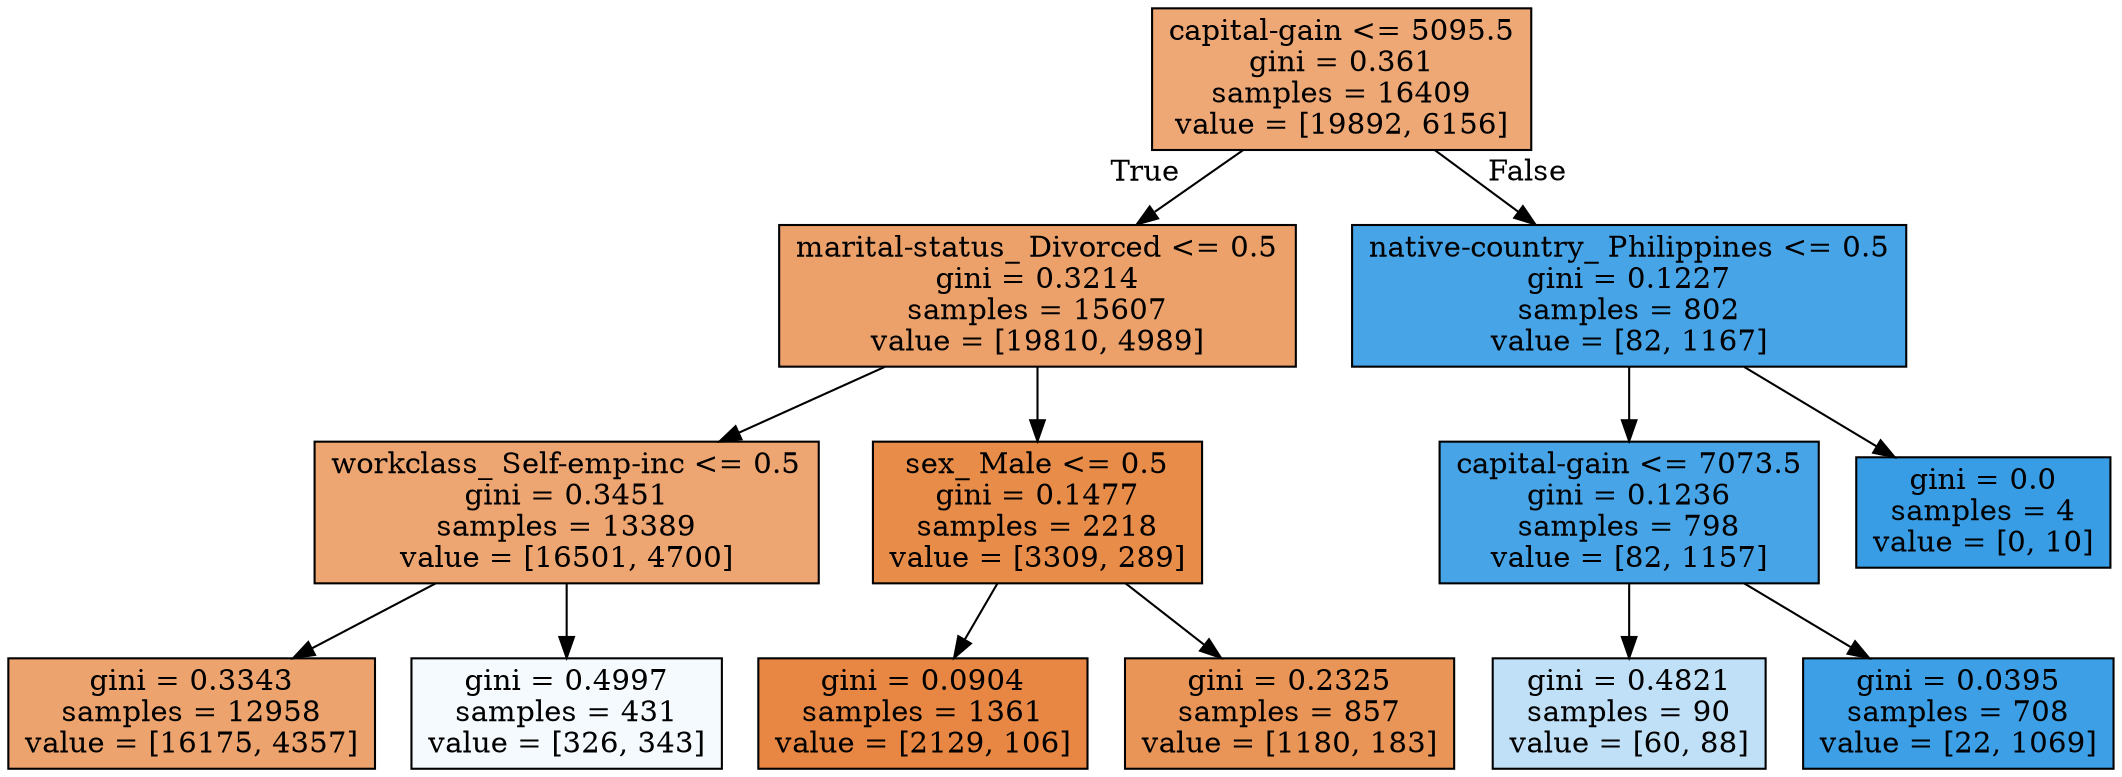 digraph Tree {
node [shape=box, style="filled", color="black"] ;
0 [label="capital-gain <= 5095.5\ngini = 0.361\nsamples = 16409\nvalue = [19892, 6156]", fillcolor="#e58139b0"] ;
1 [label="marital-status_ Divorced <= 0.5\ngini = 0.3214\nsamples = 15607\nvalue = [19810, 4989]", fillcolor="#e58139bf"] ;
0 -> 1 [labeldistance=2.5, labelangle=45, headlabel="True"] ;
2 [label="workclass_ Self-emp-inc <= 0.5\ngini = 0.3451\nsamples = 13389\nvalue = [16501, 4700]", fillcolor="#e58139b6"] ;
1 -> 2 ;
3 [label="gini = 0.3343\nsamples = 12958\nvalue = [16175, 4357]", fillcolor="#e58139ba"] ;
2 -> 3 ;
4 [label="gini = 0.4997\nsamples = 431\nvalue = [326, 343]", fillcolor="#399de50d"] ;
2 -> 4 ;
5 [label="sex_ Male <= 0.5\ngini = 0.1477\nsamples = 2218\nvalue = [3309, 289]", fillcolor="#e58139e9"] ;
1 -> 5 ;
6 [label="gini = 0.0904\nsamples = 1361\nvalue = [2129, 106]", fillcolor="#e58139f2"] ;
5 -> 6 ;
7 [label="gini = 0.2325\nsamples = 857\nvalue = [1180, 183]", fillcolor="#e58139d7"] ;
5 -> 7 ;
8 [label="native-country_ Philippines <= 0.5\ngini = 0.1227\nsamples = 802\nvalue = [82, 1167]", fillcolor="#399de5ed"] ;
0 -> 8 [labeldistance=2.5, labelangle=-45, headlabel="False"] ;
9 [label="capital-gain <= 7073.5\ngini = 0.1236\nsamples = 798\nvalue = [82, 1157]", fillcolor="#399de5ed"] ;
8 -> 9 ;
10 [label="gini = 0.4821\nsamples = 90\nvalue = [60, 88]", fillcolor="#399de551"] ;
9 -> 10 ;
11 [label="gini = 0.0395\nsamples = 708\nvalue = [22, 1069]", fillcolor="#399de5fa"] ;
9 -> 11 ;
12 [label="gini = 0.0\nsamples = 4\nvalue = [0, 10]", fillcolor="#399de5ff"] ;
8 -> 12 ;
}